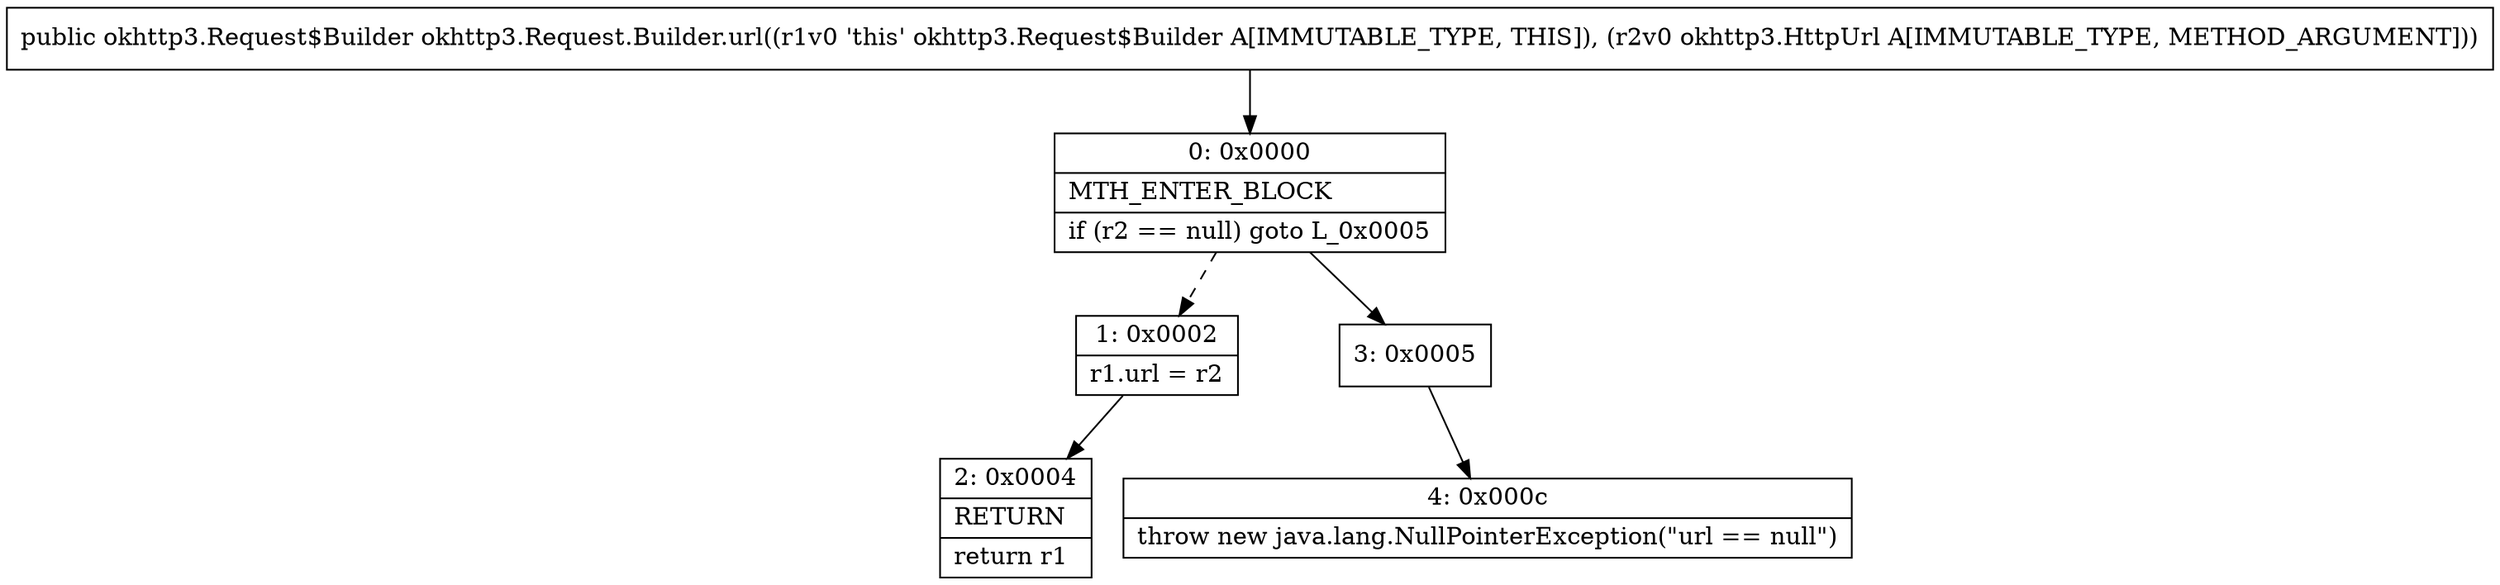 digraph "CFG forokhttp3.Request.Builder.url(Lokhttp3\/HttpUrl;)Lokhttp3\/Request$Builder;" {
Node_0 [shape=record,label="{0\:\ 0x0000|MTH_ENTER_BLOCK\l|if (r2 == null) goto L_0x0005\l}"];
Node_1 [shape=record,label="{1\:\ 0x0002|r1.url = r2\l}"];
Node_2 [shape=record,label="{2\:\ 0x0004|RETURN\l|return r1\l}"];
Node_3 [shape=record,label="{3\:\ 0x0005}"];
Node_4 [shape=record,label="{4\:\ 0x000c|throw new java.lang.NullPointerException(\"url == null\")\l}"];
MethodNode[shape=record,label="{public okhttp3.Request$Builder okhttp3.Request.Builder.url((r1v0 'this' okhttp3.Request$Builder A[IMMUTABLE_TYPE, THIS]), (r2v0 okhttp3.HttpUrl A[IMMUTABLE_TYPE, METHOD_ARGUMENT])) }"];
MethodNode -> Node_0;
Node_0 -> Node_1[style=dashed];
Node_0 -> Node_3;
Node_1 -> Node_2;
Node_3 -> Node_4;
}

